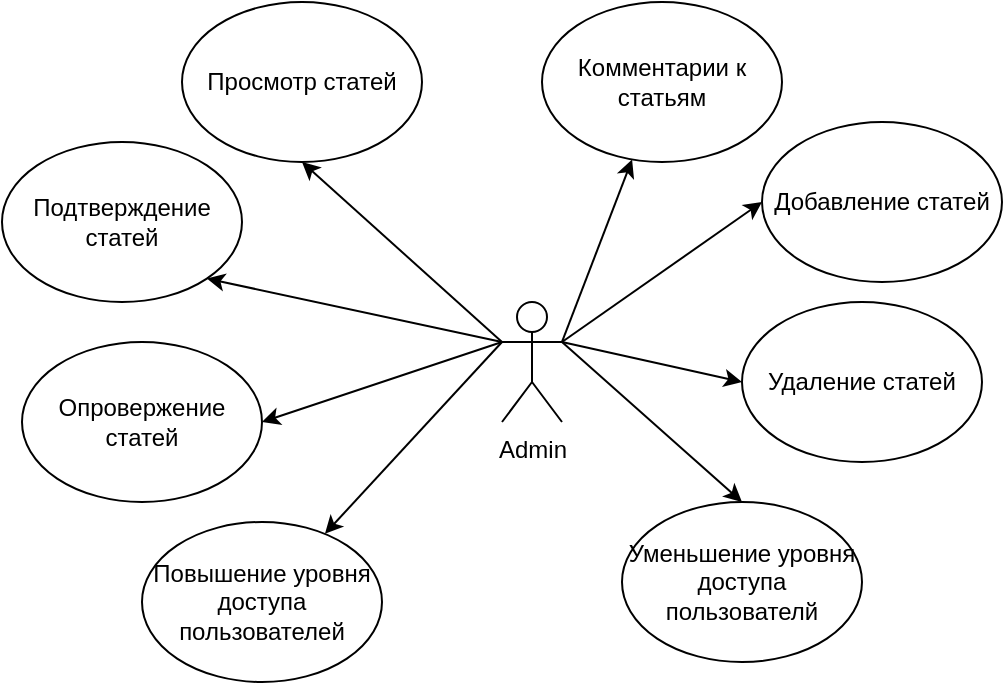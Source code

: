 <mxfile version="14.5.4" type="device"><diagram id="8U6xYuLcty4CvXSTg4_N" name="Page-1"><mxGraphModel dx="1108" dy="431" grid="1" gridSize="10" guides="1" tooltips="1" connect="1" arrows="1" fold="1" page="1" pageScale="1" pageWidth="2336" pageHeight="1654" math="0" shadow="0"><root><mxCell id="0"/><mxCell id="1" parent="0"/><mxCell id="vRKWzEnNDL_JYSAR5xtV-13" style="edgeStyle=none;rounded=0;orthogonalLoop=1;jettySize=auto;html=1;exitX=1;exitY=0.333;exitDx=0;exitDy=0;exitPerimeter=0;entryX=0;entryY=0.5;entryDx=0;entryDy=0;" edge="1" parent="1" source="vRKWzEnNDL_JYSAR5xtV-1" target="vRKWzEnNDL_JYSAR5xtV-8"><mxGeometry relative="1" as="geometry"/></mxCell><mxCell id="vRKWzEnNDL_JYSAR5xtV-14" style="edgeStyle=none;rounded=0;orthogonalLoop=1;jettySize=auto;html=1;exitX=1;exitY=0.333;exitDx=0;exitDy=0;exitPerimeter=0;entryX=0;entryY=0.5;entryDx=0;entryDy=0;" edge="1" parent="1" source="vRKWzEnNDL_JYSAR5xtV-1" target="vRKWzEnNDL_JYSAR5xtV-7"><mxGeometry relative="1" as="geometry"/></mxCell><mxCell id="vRKWzEnNDL_JYSAR5xtV-17" style="edgeStyle=none;rounded=0;orthogonalLoop=1;jettySize=auto;html=1;exitX=0;exitY=0.333;exitDx=0;exitDy=0;exitPerimeter=0;entryX=0.5;entryY=1;entryDx=0;entryDy=0;" edge="1" parent="1" source="vRKWzEnNDL_JYSAR5xtV-1" target="vRKWzEnNDL_JYSAR5xtV-3"><mxGeometry relative="1" as="geometry"/></mxCell><mxCell id="vRKWzEnNDL_JYSAR5xtV-18" style="edgeStyle=none;rounded=0;orthogonalLoop=1;jettySize=auto;html=1;exitX=0;exitY=0.333;exitDx=0;exitDy=0;exitPerimeter=0;entryX=1;entryY=1;entryDx=0;entryDy=0;" edge="1" parent="1" source="vRKWzEnNDL_JYSAR5xtV-1" target="vRKWzEnNDL_JYSAR5xtV-5"><mxGeometry relative="1" as="geometry"/></mxCell><mxCell id="vRKWzEnNDL_JYSAR5xtV-19" style="edgeStyle=none;rounded=0;orthogonalLoop=1;jettySize=auto;html=1;exitX=0;exitY=0.333;exitDx=0;exitDy=0;exitPerimeter=0;entryX=1;entryY=0.5;entryDx=0;entryDy=0;" edge="1" parent="1" source="vRKWzEnNDL_JYSAR5xtV-1" target="vRKWzEnNDL_JYSAR5xtV-9"><mxGeometry relative="1" as="geometry"/></mxCell><mxCell id="vRKWzEnNDL_JYSAR5xtV-20" style="edgeStyle=none;rounded=0;orthogonalLoop=1;jettySize=auto;html=1;exitX=1;exitY=0.333;exitDx=0;exitDy=0;exitPerimeter=0;" edge="1" parent="1" source="vRKWzEnNDL_JYSAR5xtV-1" target="vRKWzEnNDL_JYSAR5xtV-4"><mxGeometry relative="1" as="geometry"/></mxCell><mxCell id="vRKWzEnNDL_JYSAR5xtV-21" style="edgeStyle=none;rounded=0;orthogonalLoop=1;jettySize=auto;html=1;exitX=0;exitY=0.333;exitDx=0;exitDy=0;exitPerimeter=0;" edge="1" parent="1" source="vRKWzEnNDL_JYSAR5xtV-1" target="vRKWzEnNDL_JYSAR5xtV-2"><mxGeometry relative="1" as="geometry"/></mxCell><mxCell id="vRKWzEnNDL_JYSAR5xtV-22" style="edgeStyle=none;rounded=0;orthogonalLoop=1;jettySize=auto;html=1;exitX=1;exitY=0.333;exitDx=0;exitDy=0;exitPerimeter=0;entryX=0.5;entryY=0;entryDx=0;entryDy=0;" edge="1" parent="1" source="vRKWzEnNDL_JYSAR5xtV-1" target="vRKWzEnNDL_JYSAR5xtV-10"><mxGeometry relative="1" as="geometry"/></mxCell><mxCell id="vRKWzEnNDL_JYSAR5xtV-1" value="Admin" style="shape=umlActor;verticalLabelPosition=bottom;verticalAlign=top;html=1;outlineConnect=0;" vertex="1" parent="1"><mxGeometry x="450" y="320" width="30" height="60" as="geometry"/></mxCell><mxCell id="vRKWzEnNDL_JYSAR5xtV-2" value="Повышение уровня доступа пользователей" style="ellipse;whiteSpace=wrap;html=1;" vertex="1" parent="1"><mxGeometry x="270" y="430" width="120" height="80" as="geometry"/></mxCell><mxCell id="vRKWzEnNDL_JYSAR5xtV-3" value="Просмотр статей" style="ellipse;whiteSpace=wrap;html=1;" vertex="1" parent="1"><mxGeometry x="290" y="170" width="120" height="80" as="geometry"/></mxCell><mxCell id="vRKWzEnNDL_JYSAR5xtV-4" value="Комментарии к статьям" style="ellipse;whiteSpace=wrap;html=1;" vertex="1" parent="1"><mxGeometry x="470" y="170" width="120" height="80" as="geometry"/></mxCell><mxCell id="vRKWzEnNDL_JYSAR5xtV-5" value="Подтверждение статей" style="ellipse;whiteSpace=wrap;html=1;" vertex="1" parent="1"><mxGeometry x="200" y="240" width="120" height="80" as="geometry"/></mxCell><mxCell id="vRKWzEnNDL_JYSAR5xtV-7" value="Добавление статей" style="ellipse;whiteSpace=wrap;html=1;" vertex="1" parent="1"><mxGeometry x="580" y="230" width="120" height="80" as="geometry"/></mxCell><mxCell id="vRKWzEnNDL_JYSAR5xtV-8" value="Удаление статей" style="ellipse;whiteSpace=wrap;html=1;" vertex="1" parent="1"><mxGeometry x="570" y="320" width="120" height="80" as="geometry"/></mxCell><mxCell id="vRKWzEnNDL_JYSAR5xtV-9" value="Опровержение статей" style="ellipse;whiteSpace=wrap;html=1;" vertex="1" parent="1"><mxGeometry x="210" y="340" width="120" height="80" as="geometry"/></mxCell><mxCell id="vRKWzEnNDL_JYSAR5xtV-10" value="Уменьшение уровня доступа пользователй" style="ellipse;whiteSpace=wrap;html=1;" vertex="1" parent="1"><mxGeometry x="510" y="420" width="120" height="80" as="geometry"/></mxCell></root></mxGraphModel></diagram></mxfile>
